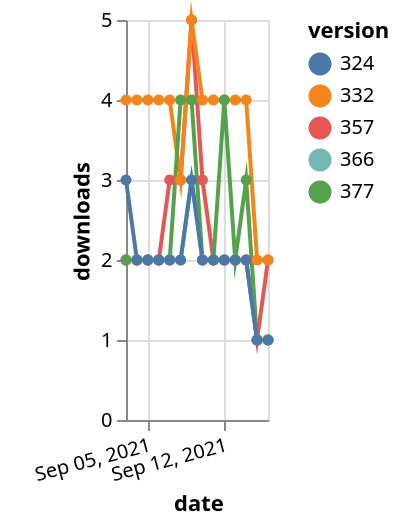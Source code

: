 {"$schema": "https://vega.github.io/schema/vega-lite/v5.json", "description": "A simple bar chart with embedded data.", "data": {"values": [{"date": "2021-09-03", "total": 2290, "delta": 2, "version": "366"}, {"date": "2021-09-04", "total": 2292, "delta": 2, "version": "366"}, {"date": "2021-09-05", "total": 2294, "delta": 2, "version": "366"}, {"date": "2021-09-06", "total": 2296, "delta": 2, "version": "366"}, {"date": "2021-09-07", "total": 2298, "delta": 2, "version": "366"}, {"date": "2021-09-08", "total": 2300, "delta": 2, "version": "366"}, {"date": "2021-09-09", "total": 2303, "delta": 3, "version": "366"}, {"date": "2021-09-10", "total": 2305, "delta": 2, "version": "366"}, {"date": "2021-09-11", "total": 2307, "delta": 2, "version": "366"}, {"date": "2021-09-12", "total": 2309, "delta": 2, "version": "366"}, {"date": "2021-09-13", "total": 2311, "delta": 2, "version": "366"}, {"date": "2021-09-14", "total": 2313, "delta": 2, "version": "366"}, {"date": "2021-09-15", "total": 2314, "delta": 1, "version": "366"}, {"date": "2021-09-16", "total": 2315, "delta": 1, "version": "366"}, {"date": "2021-09-03", "total": 2890, "delta": 2, "version": "357"}, {"date": "2021-09-04", "total": 2892, "delta": 2, "version": "357"}, {"date": "2021-09-05", "total": 2894, "delta": 2, "version": "357"}, {"date": "2021-09-06", "total": 2896, "delta": 2, "version": "357"}, {"date": "2021-09-07", "total": 2899, "delta": 3, "version": "357"}, {"date": "2021-09-08", "total": 2902, "delta": 3, "version": "357"}, {"date": "2021-09-09", "total": 2907, "delta": 5, "version": "357"}, {"date": "2021-09-10", "total": 2910, "delta": 3, "version": "357"}, {"date": "2021-09-11", "total": 2912, "delta": 2, "version": "357"}, {"date": "2021-09-12", "total": 2914, "delta": 2, "version": "357"}, {"date": "2021-09-13", "total": 2916, "delta": 2, "version": "357"}, {"date": "2021-09-14", "total": 2918, "delta": 2, "version": "357"}, {"date": "2021-09-15", "total": 2919, "delta": 1, "version": "357"}, {"date": "2021-09-16", "total": 2921, "delta": 2, "version": "357"}, {"date": "2021-09-03", "total": 4884, "delta": 4, "version": "332"}, {"date": "2021-09-04", "total": 4888, "delta": 4, "version": "332"}, {"date": "2021-09-05", "total": 4892, "delta": 4, "version": "332"}, {"date": "2021-09-06", "total": 4896, "delta": 4, "version": "332"}, {"date": "2021-09-07", "total": 4900, "delta": 4, "version": "332"}, {"date": "2021-09-08", "total": 4903, "delta": 3, "version": "332"}, {"date": "2021-09-09", "total": 4908, "delta": 5, "version": "332"}, {"date": "2021-09-10", "total": 4912, "delta": 4, "version": "332"}, {"date": "2021-09-11", "total": 4916, "delta": 4, "version": "332"}, {"date": "2021-09-12", "total": 4920, "delta": 4, "version": "332"}, {"date": "2021-09-13", "total": 4924, "delta": 4, "version": "332"}, {"date": "2021-09-14", "total": 4928, "delta": 4, "version": "332"}, {"date": "2021-09-15", "total": 4930, "delta": 2, "version": "332"}, {"date": "2021-09-16", "total": 4932, "delta": 2, "version": "332"}, {"date": "2021-09-03", "total": 2107, "delta": 2, "version": "377"}, {"date": "2021-09-04", "total": 2109, "delta": 2, "version": "377"}, {"date": "2021-09-05", "total": 2111, "delta": 2, "version": "377"}, {"date": "2021-09-06", "total": 2113, "delta": 2, "version": "377"}, {"date": "2021-09-07", "total": 2115, "delta": 2, "version": "377"}, {"date": "2021-09-08", "total": 2119, "delta": 4, "version": "377"}, {"date": "2021-09-09", "total": 2123, "delta": 4, "version": "377"}, {"date": "2021-09-10", "total": 2125, "delta": 2, "version": "377"}, {"date": "2021-09-11", "total": 2127, "delta": 2, "version": "377"}, {"date": "2021-09-12", "total": 2131, "delta": 4, "version": "377"}, {"date": "2021-09-13", "total": 2133, "delta": 2, "version": "377"}, {"date": "2021-09-14", "total": 2136, "delta": 3, "version": "377"}, {"date": "2021-09-15", "total": 2137, "delta": 1, "version": "377"}, {"date": "2021-09-16", "total": 2138, "delta": 1, "version": "377"}, {"date": "2021-09-03", "total": 3193, "delta": 3, "version": "324"}, {"date": "2021-09-04", "total": 3195, "delta": 2, "version": "324"}, {"date": "2021-09-05", "total": 3197, "delta": 2, "version": "324"}, {"date": "2021-09-06", "total": 3199, "delta": 2, "version": "324"}, {"date": "2021-09-07", "total": 3201, "delta": 2, "version": "324"}, {"date": "2021-09-08", "total": 3203, "delta": 2, "version": "324"}, {"date": "2021-09-09", "total": 3206, "delta": 3, "version": "324"}, {"date": "2021-09-10", "total": 3208, "delta": 2, "version": "324"}, {"date": "2021-09-11", "total": 3210, "delta": 2, "version": "324"}, {"date": "2021-09-12", "total": 3212, "delta": 2, "version": "324"}, {"date": "2021-09-13", "total": 3214, "delta": 2, "version": "324"}, {"date": "2021-09-14", "total": 3216, "delta": 2, "version": "324"}, {"date": "2021-09-15", "total": 3217, "delta": 1, "version": "324"}, {"date": "2021-09-16", "total": 3218, "delta": 1, "version": "324"}]}, "width": "container", "mark": {"type": "line", "point": {"filled": true}}, "encoding": {"x": {"field": "date", "type": "temporal", "timeUnit": "yearmonthdate", "title": "date", "axis": {"labelAngle": -15}}, "y": {"field": "delta", "type": "quantitative", "title": "downloads"}, "color": {"field": "version", "type": "nominal"}, "tooltip": {"field": "delta"}}}